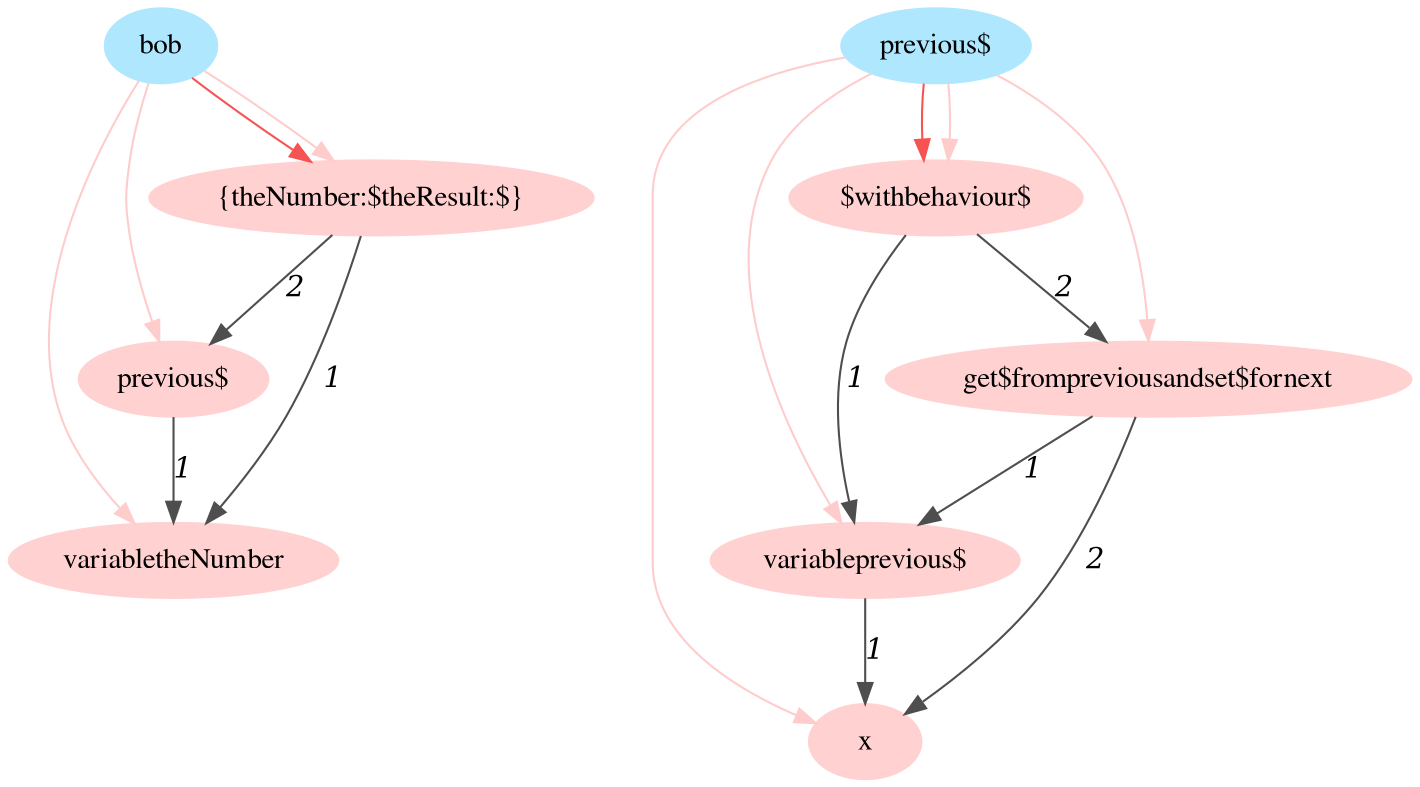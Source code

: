 digraph g{node_1561 [shape=ellipse, style=filled, color="#afe7ff", fontname="Times", label="bob" ]
node_1562 [shape=ellipse, style=filled, color="#afe7ff", fontname="Times", label="previous$" ]
node_1599 [shape=ellipse, style=filled, color="#ffd1d1", fontname="Times", label="x" ]
node_1604 [shape=ellipse, style=filled, color="#ffd1d1", fontname="Times", label="variableprevious$" ]
node_1609 [shape=ellipse, style=filled, color="#ffd1d1", fontname="Times", label="get$frompreviousandset$fornext" ]
node_1614 [shape=ellipse, style=filled, color="#ffd1d1", fontname="Times", label="$withbehaviour$" ]
node_1619 [shape=ellipse, style=filled, color="#ffd1d1", fontname="Times", label="variabletheNumber" ]
node_1623 [shape=ellipse, style=filled, color="#ffd1d1", fontname="Times", label="previous$" ]
node_1627 [shape=ellipse, style=filled, color="#ffd1d1", fontname="Times", label="{theNumber:$theResult:$}" ]
node_1604 -> node_1599 [dir=forward, arrowHead=normal, fontname="Times-Italic", arrowsize=1, color="#4e4e4e", label="1" ]
node_1609 -> node_1599 [dir=forward, arrowHead=normal, fontname="Times-Italic", arrowsize=1, color="#4e4e4e", label="2" ]
node_1609 -> node_1604 [dir=forward, arrowHead=normal, fontname="Times-Italic", arrowsize=1, color="#4e4e4e", label="1" ]
node_1614 -> node_1604 [dir=forward, arrowHead=normal, fontname="Times-Italic", arrowsize=1, color="#4e4e4e", label="1" ]
node_1614 -> node_1609 [dir=forward, arrowHead=normal, fontname="Times-Italic", arrowsize=1, color="#4e4e4e", label="2" ]
node_1623 -> node_1619 [dir=forward, arrowHead=normal, fontname="Times-Italic", arrowsize=1, color="#4e4e4e", label="1" ]
node_1627 -> node_1619 [dir=forward, arrowHead=normal, fontname="Times-Italic", arrowsize=1, color="#4e4e4e", label="1" ]
node_1627 -> node_1623 [dir=forward, arrowHead=normal, fontname="Times-Italic", arrowsize=1, color="#4e4e4e", label="2" ]
node_1562 -> node_1614 [dir=forward, arrowHead=normal, fontname="Times-Italic", arrowsize=1, color="#f75353", label="" ]
node_1561 -> node_1627 [dir=forward, arrowHead=normal, fontname="Times-Italic", arrowsize=1, color="#f75353", label="" ]
node_1562 -> node_1599 [dir=forward, arrowHead=normal, fontname="Times-Italic", arrowsize=1, color="#ffcccc", label="" ]
node_1562 -> node_1604 [dir=forward, arrowHead=normal, fontname="Times-Italic", arrowsize=1, color="#ffcccc", label="" ]
node_1562 -> node_1609 [dir=forward, arrowHead=normal, fontname="Times-Italic", arrowsize=1, color="#ffcccc", label="" ]
node_1562 -> node_1614 [dir=forward, arrowHead=normal, fontname="Times-Italic", arrowsize=1, color="#ffcccc", label="" ]
node_1561 -> node_1619 [dir=forward, arrowHead=normal, fontname="Times-Italic", arrowsize=1, color="#ffcccc", label="" ]
node_1561 -> node_1623 [dir=forward, arrowHead=normal, fontname="Times-Italic", arrowsize=1, color="#ffcccc", label="" ]
node_1561 -> node_1627 [dir=forward, arrowHead=normal, fontname="Times-Italic", arrowsize=1, color="#ffcccc", label="" ]
}